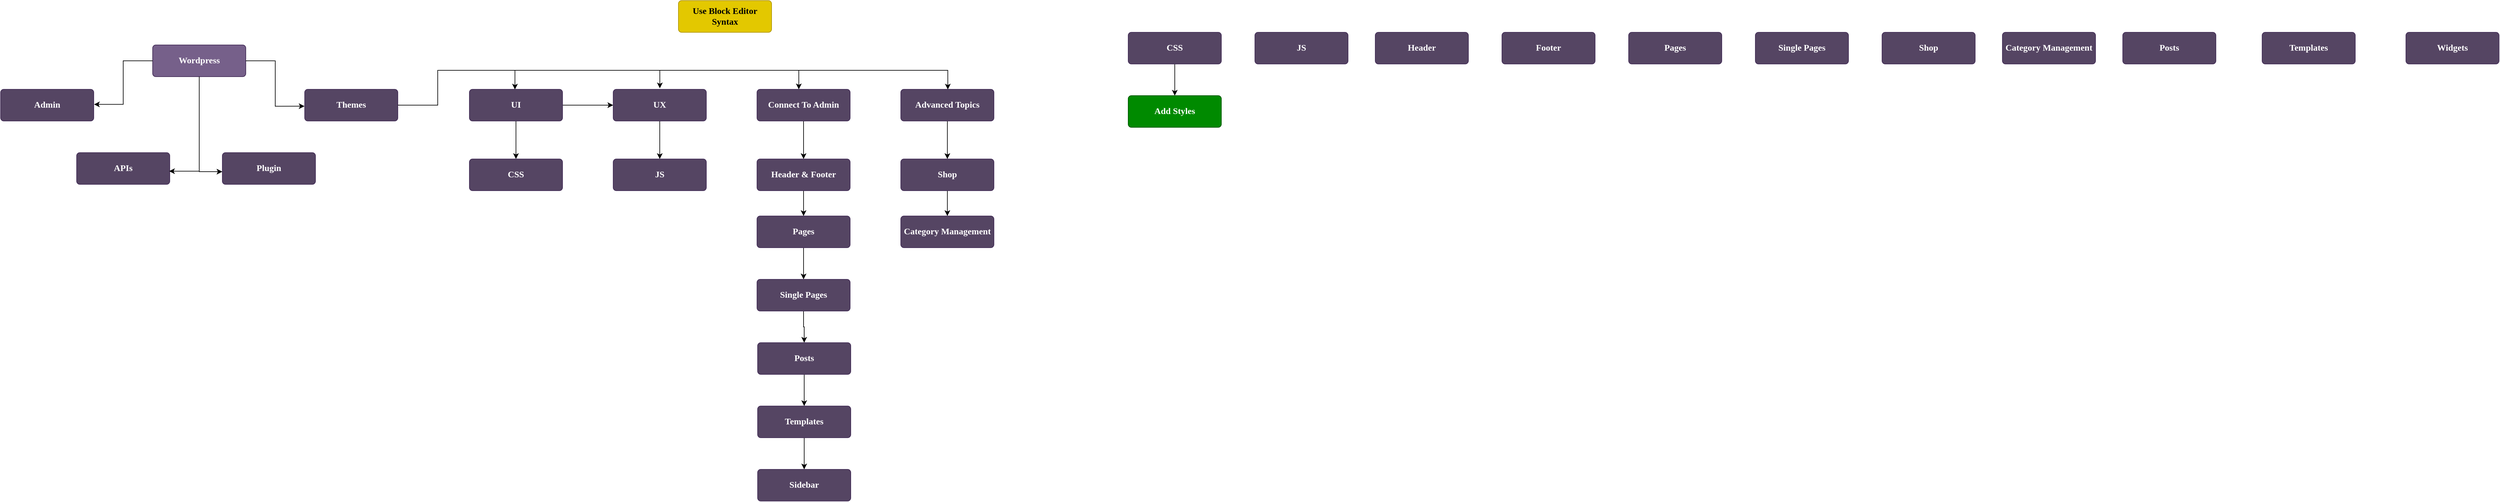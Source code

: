 <mxfile version="25.0.3">
  <diagram name="Page-1" id="QrzyZFwuSLCXhlCmugRZ">
    <mxGraphModel dx="1913" dy="1124" grid="1" gridSize="10" guides="1" tooltips="1" connect="1" arrows="1" fold="1" page="1" pageScale="1" pageWidth="850" pageHeight="1100" math="0" shadow="0">
      <root>
        <mxCell id="0" />
        <mxCell id="1" parent="0" />
        <mxCell id="Oc0uUHz0Iv2xXuUgYQCD-1" value="&lt;div style=&quot;forced-color-adjust: none;&quot;&gt;Wordpress&lt;/div&gt;" style="html=1;shadow=0;dashed=0;shape=mxgraph.bootstrap.rrect;rSize=5;strokeColor=#432D57;strokeWidth=1;fillColor=#76608a;fontColor=#ffffff;whiteSpace=wrap;align=center;verticalAlign=middle;spacingLeft=0;fontStyle=1;fontSize=14;spacing=5;rounded=1;glass=0;fillStyle=auto;fontFamily=Comic Sans MS;horizontal=1;textDirection=rtl;points=[];" vertex="1" parent="1">
          <mxGeometry x="320" y="90" width="147" height="50" as="geometry" />
        </mxCell>
        <mxCell id="Oc0uUHz0Iv2xXuUgYQCD-2" value="Themes" style="html=1;shadow=0;dashed=0;shape=mxgraph.bootstrap.rrect;rSize=5;strokeColor=#432D57;strokeWidth=1;fillColor=#554563;fontColor=#ffffff;whiteSpace=wrap;align=center;verticalAlign=middle;spacingLeft=0;fontStyle=1;fontSize=14;spacing=5;rounded=1;glass=0;fillStyle=auto;fontFamily=Comic Sans MS;horizontal=1;textDirection=rtl;points=[];" vertex="1" parent="1">
          <mxGeometry x="560" y="160" width="147" height="50" as="geometry" />
        </mxCell>
        <mxCell id="Oc0uUHz0Iv2xXuUgYQCD-4" value="&lt;div style=&quot;forced-color-adjust: none;&quot;&gt;Plugin&lt;/div&gt;" style="html=1;shadow=0;dashed=0;shape=mxgraph.bootstrap.rrect;rSize=5;strokeColor=#432D57;strokeWidth=1;fillColor=#554563;fontColor=#ffffff;whiteSpace=wrap;align=center;verticalAlign=middle;spacingLeft=0;fontStyle=1;fontSize=14;spacing=5;rounded=1;glass=0;fillStyle=auto;fontFamily=Comic Sans MS;horizontal=1;textDirection=rtl;points=[];" vertex="1" parent="1">
          <mxGeometry x="430" y="260" width="147" height="50" as="geometry" />
        </mxCell>
        <mxCell id="Oc0uUHz0Iv2xXuUgYQCD-8" value="&lt;div style=&quot;forced-color-adjust: none;&quot;&gt;APIs&lt;/div&gt;" style="html=1;shadow=0;dashed=0;shape=mxgraph.bootstrap.rrect;rSize=5;strokeColor=#432D57;strokeWidth=1;fillColor=#554563;fontColor=#ffffff;whiteSpace=wrap;align=center;verticalAlign=middle;spacingLeft=0;fontStyle=1;fontSize=14;spacing=5;rounded=1;glass=0;fillStyle=auto;fontFamily=Comic Sans MS;horizontal=1;textDirection=rtl;points=[];" vertex="1" parent="1">
          <mxGeometry x="200" y="260" width="147" height="50" as="geometry" />
        </mxCell>
        <mxCell id="Oc0uUHz0Iv2xXuUgYQCD-10" value="Admin" style="html=1;shadow=0;dashed=0;shape=mxgraph.bootstrap.rrect;rSize=5;strokeColor=#432D57;strokeWidth=1;fillColor=#554563;fontColor=#ffffff;whiteSpace=wrap;align=center;verticalAlign=middle;spacingLeft=0;fontStyle=1;fontSize=14;spacing=5;rounded=1;glass=0;fillStyle=auto;fontFamily=Comic Sans MS;horizontal=1;textDirection=rtl;points=[];" vertex="1" parent="1">
          <mxGeometry x="80" y="160" width="147" height="50" as="geometry" />
        </mxCell>
        <mxCell id="Oc0uUHz0Iv2xXuUgYQCD-12" style="edgeStyle=orthogonalEdgeStyle;rounded=0;orthogonalLoop=1;jettySize=auto;html=1;entryX=-0.002;entryY=0.533;entryDx=0;entryDy=0;entryPerimeter=0;" edge="1" parent="1" source="Oc0uUHz0Iv2xXuUgYQCD-1" target="Oc0uUHz0Iv2xXuUgYQCD-2">
          <mxGeometry relative="1" as="geometry" />
        </mxCell>
        <mxCell id="Oc0uUHz0Iv2xXuUgYQCD-13" style="edgeStyle=orthogonalEdgeStyle;rounded=0;orthogonalLoop=1;jettySize=auto;html=1;entryX=0;entryY=0.6;entryDx=0;entryDy=0;entryPerimeter=0;" edge="1" parent="1" source="Oc0uUHz0Iv2xXuUgYQCD-1" target="Oc0uUHz0Iv2xXuUgYQCD-4">
          <mxGeometry relative="1" as="geometry" />
        </mxCell>
        <mxCell id="Oc0uUHz0Iv2xXuUgYQCD-14" style="edgeStyle=orthogonalEdgeStyle;rounded=0;orthogonalLoop=1;jettySize=auto;html=1;entryX=0.993;entryY=0.585;entryDx=0;entryDy=0;entryPerimeter=0;" edge="1" parent="1" source="Oc0uUHz0Iv2xXuUgYQCD-1" target="Oc0uUHz0Iv2xXuUgYQCD-8">
          <mxGeometry relative="1" as="geometry" />
        </mxCell>
        <mxCell id="Oc0uUHz0Iv2xXuUgYQCD-15" style="edgeStyle=orthogonalEdgeStyle;rounded=0;orthogonalLoop=1;jettySize=auto;html=1;entryX=1.003;entryY=0.476;entryDx=0;entryDy=0;entryPerimeter=0;" edge="1" parent="1" source="Oc0uUHz0Iv2xXuUgYQCD-1" target="Oc0uUHz0Iv2xXuUgYQCD-10">
          <mxGeometry relative="1" as="geometry" />
        </mxCell>
        <mxCell id="Oc0uUHz0Iv2xXuUgYQCD-16" value="Use Block Editor Syntax" style="html=1;shadow=0;dashed=0;shape=mxgraph.bootstrap.rrect;rSize=5;strokeColor=#B09500;strokeWidth=1;fillColor=#e3c800;fontColor=#000000;whiteSpace=wrap;align=center;verticalAlign=middle;spacingLeft=0;fontStyle=1;fontSize=14;spacing=5;rounded=1;glass=0;fillStyle=auto;fontFamily=Comic Sans MS;horizontal=1;textDirection=rtl;points=[];" vertex="1" parent="1">
          <mxGeometry x="1150" y="20" width="147" height="50" as="geometry" />
        </mxCell>
        <mxCell id="Oc0uUHz0Iv2xXuUgYQCD-21" value="" style="edgeStyle=orthogonalEdgeStyle;rounded=0;orthogonalLoop=1;jettySize=auto;html=1;" edge="1" parent="1" source="Oc0uUHz0Iv2xXuUgYQCD-18" target="Oc0uUHz0Iv2xXuUgYQCD-20">
          <mxGeometry relative="1" as="geometry" />
        </mxCell>
        <mxCell id="Oc0uUHz0Iv2xXuUgYQCD-32" value="" style="edgeStyle=orthogonalEdgeStyle;rounded=0;orthogonalLoop=1;jettySize=auto;html=1;" edge="1" parent="1" source="Oc0uUHz0Iv2xXuUgYQCD-18" target="Oc0uUHz0Iv2xXuUgYQCD-31">
          <mxGeometry relative="1" as="geometry" />
        </mxCell>
        <mxCell id="Oc0uUHz0Iv2xXuUgYQCD-18" value="UI" style="html=1;shadow=0;dashed=0;shape=mxgraph.bootstrap.rrect;rSize=5;strokeColor=#432D57;strokeWidth=1;fillColor=#554563;fontColor=#ffffff;whiteSpace=wrap;align=center;verticalAlign=middle;spacingLeft=0;fontStyle=1;fontSize=14;spacing=5;rounded=1;glass=0;fillStyle=auto;fontFamily=Comic Sans MS;horizontal=1;textDirection=rtl;points=[];" vertex="1" parent="1">
          <mxGeometry x="820" y="160" width="147" height="50" as="geometry" />
        </mxCell>
        <mxCell id="Oc0uUHz0Iv2xXuUgYQCD-34" value="" style="edgeStyle=orthogonalEdgeStyle;rounded=0;orthogonalLoop=1;jettySize=auto;html=1;" edge="1" parent="1" source="Oc0uUHz0Iv2xXuUgYQCD-20" target="Oc0uUHz0Iv2xXuUgYQCD-33">
          <mxGeometry relative="1" as="geometry" />
        </mxCell>
        <mxCell id="Oc0uUHz0Iv2xXuUgYQCD-20" value="UX" style="html=1;shadow=0;dashed=0;shape=mxgraph.bootstrap.rrect;rSize=5;strokeColor=#432D57;strokeWidth=1;fillColor=#554563;fontColor=#ffffff;whiteSpace=wrap;align=center;verticalAlign=middle;spacingLeft=0;fontStyle=1;fontSize=14;spacing=5;rounded=1;glass=0;fillStyle=auto;fontFamily=Comic Sans MS;horizontal=1;textDirection=rtl;points=[];" vertex="1" parent="1">
          <mxGeometry x="1047" y="160" width="147" height="50" as="geometry" />
        </mxCell>
        <mxCell id="Oc0uUHz0Iv2xXuUgYQCD-44" value="" style="edgeStyle=orthogonalEdgeStyle;rounded=0;orthogonalLoop=1;jettySize=auto;html=1;" edge="1" parent="1" source="Oc0uUHz0Iv2xXuUgYQCD-22" target="Oc0uUHz0Iv2xXuUgYQCD-43">
          <mxGeometry relative="1" as="geometry" />
        </mxCell>
        <mxCell id="Oc0uUHz0Iv2xXuUgYQCD-22" value="Connect To Admin" style="html=1;shadow=0;dashed=0;shape=mxgraph.bootstrap.rrect;rSize=5;strokeColor=#432D57;strokeWidth=1;fillColor=#554563;fontColor=#ffffff;whiteSpace=wrap;align=center;verticalAlign=middle;spacingLeft=0;fontStyle=1;fontSize=14;spacing=5;rounded=1;glass=0;fillStyle=auto;fontFamily=Comic Sans MS;horizontal=1;textDirection=rtl;points=[];" vertex="1" parent="1">
          <mxGeometry x="1274" y="160" width="147" height="50" as="geometry" />
        </mxCell>
        <mxCell id="Oc0uUHz0Iv2xXuUgYQCD-36" value="" style="edgeStyle=orthogonalEdgeStyle;rounded=0;orthogonalLoop=1;jettySize=auto;html=1;" edge="1" parent="1" source="Oc0uUHz0Iv2xXuUgYQCD-24" target="Oc0uUHz0Iv2xXuUgYQCD-35">
          <mxGeometry relative="1" as="geometry" />
        </mxCell>
        <mxCell id="Oc0uUHz0Iv2xXuUgYQCD-24" value="Advanced Topics" style="html=1;shadow=0;dashed=0;shape=mxgraph.bootstrap.rrect;rSize=5;strokeColor=#432D57;strokeWidth=1;fillColor=#554563;fontColor=#ffffff;whiteSpace=wrap;align=center;verticalAlign=middle;spacingLeft=0;fontStyle=1;fontSize=14;spacing=5;rounded=1;glass=0;fillStyle=auto;fontFamily=Comic Sans MS;horizontal=1;textDirection=rtl;points=[];" vertex="1" parent="1">
          <mxGeometry x="1501" y="160" width="147" height="50" as="geometry" />
        </mxCell>
        <mxCell id="Oc0uUHz0Iv2xXuUgYQCD-26" style="edgeStyle=orthogonalEdgeStyle;rounded=0;orthogonalLoop=1;jettySize=auto;html=1;entryX=0.501;entryY=-0.032;entryDx=0;entryDy=0;entryPerimeter=0;" edge="1" parent="1" source="Oc0uUHz0Iv2xXuUgYQCD-2" target="Oc0uUHz0Iv2xXuUgYQCD-20">
          <mxGeometry relative="1" as="geometry">
            <Array as="points">
              <mxPoint x="770" y="185" />
              <mxPoint x="770" y="130" />
              <mxPoint x="1121" y="130" />
            </Array>
          </mxGeometry>
        </mxCell>
        <mxCell id="Oc0uUHz0Iv2xXuUgYQCD-27" style="edgeStyle=orthogonalEdgeStyle;rounded=0;orthogonalLoop=1;jettySize=auto;html=1;entryX=0.449;entryY=0;entryDx=0;entryDy=0;entryPerimeter=0;" edge="1" parent="1" source="Oc0uUHz0Iv2xXuUgYQCD-2" target="Oc0uUHz0Iv2xXuUgYQCD-22">
          <mxGeometry relative="1" as="geometry">
            <Array as="points">
              <mxPoint x="770" y="185" />
              <mxPoint x="770" y="130" />
              <mxPoint x="1340" y="130" />
            </Array>
          </mxGeometry>
        </mxCell>
        <mxCell id="Oc0uUHz0Iv2xXuUgYQCD-28" style="edgeStyle=orthogonalEdgeStyle;rounded=0;orthogonalLoop=1;jettySize=auto;html=1;entryX=0.505;entryY=0.006;entryDx=0;entryDy=0;entryPerimeter=0;" edge="1" parent="1" source="Oc0uUHz0Iv2xXuUgYQCD-2" target="Oc0uUHz0Iv2xXuUgYQCD-24">
          <mxGeometry relative="1" as="geometry">
            <Array as="points">
              <mxPoint x="770" y="185" />
              <mxPoint x="770" y="130" />
              <mxPoint x="1575" y="130" />
            </Array>
          </mxGeometry>
        </mxCell>
        <mxCell id="Oc0uUHz0Iv2xXuUgYQCD-30" style="edgeStyle=orthogonalEdgeStyle;rounded=0;orthogonalLoop=1;jettySize=auto;html=1;entryX=0.489;entryY=0.006;entryDx=0;entryDy=0;entryPerimeter=0;" edge="1" parent="1" source="Oc0uUHz0Iv2xXuUgYQCD-2" target="Oc0uUHz0Iv2xXuUgYQCD-18">
          <mxGeometry relative="1" as="geometry">
            <Array as="points">
              <mxPoint x="770" y="185" />
              <mxPoint x="770" y="130" />
              <mxPoint x="892" y="130" />
            </Array>
          </mxGeometry>
        </mxCell>
        <mxCell id="Oc0uUHz0Iv2xXuUgYQCD-31" value="CSS" style="html=1;shadow=0;dashed=0;shape=mxgraph.bootstrap.rrect;rSize=5;strokeColor=#432D57;strokeWidth=1;fillColor=#554563;fontColor=#ffffff;whiteSpace=wrap;align=center;verticalAlign=middle;spacingLeft=0;fontStyle=1;fontSize=14;spacing=5;rounded=1;glass=0;fillStyle=auto;fontFamily=Comic Sans MS;horizontal=1;textDirection=rtl;points=[];" vertex="1" parent="1">
          <mxGeometry x="820" y="270" width="147" height="50" as="geometry" />
        </mxCell>
        <mxCell id="Oc0uUHz0Iv2xXuUgYQCD-33" value="JS" style="html=1;shadow=0;dashed=0;shape=mxgraph.bootstrap.rrect;rSize=5;strokeColor=#432D57;strokeWidth=1;fillColor=#554563;fontColor=#ffffff;whiteSpace=wrap;align=center;verticalAlign=middle;spacingLeft=0;fontStyle=1;fontSize=14;spacing=5;rounded=1;glass=0;fillStyle=auto;fontFamily=Comic Sans MS;horizontal=1;textDirection=rtl;points=[];" vertex="1" parent="1">
          <mxGeometry x="1047" y="270" width="147" height="50" as="geometry" />
        </mxCell>
        <mxCell id="Oc0uUHz0Iv2xXuUgYQCD-47" value="" style="edgeStyle=orthogonalEdgeStyle;rounded=0;orthogonalLoop=1;jettySize=auto;html=1;" edge="1" parent="1" source="Oc0uUHz0Iv2xXuUgYQCD-35" target="Oc0uUHz0Iv2xXuUgYQCD-46">
          <mxGeometry relative="1" as="geometry" />
        </mxCell>
        <mxCell id="Oc0uUHz0Iv2xXuUgYQCD-35" value="Shop" style="html=1;shadow=0;dashed=0;shape=mxgraph.bootstrap.rrect;rSize=5;strokeColor=#432D57;strokeWidth=1;fillColor=#554563;fontColor=#ffffff;whiteSpace=wrap;align=center;verticalAlign=middle;spacingLeft=0;fontStyle=1;fontSize=14;spacing=5;rounded=1;glass=0;fillStyle=auto;fontFamily=Comic Sans MS;horizontal=1;textDirection=rtl;points=[];" vertex="1" parent="1">
          <mxGeometry x="1501" y="270" width="147" height="50" as="geometry" />
        </mxCell>
        <mxCell id="Oc0uUHz0Iv2xXuUgYQCD-53" value="" style="edgeStyle=orthogonalEdgeStyle;rounded=0;orthogonalLoop=1;jettySize=auto;html=1;" edge="1" parent="1" source="Oc0uUHz0Iv2xXuUgYQCD-37" target="Oc0uUHz0Iv2xXuUgYQCD-52">
          <mxGeometry relative="1" as="geometry" />
        </mxCell>
        <mxCell id="Oc0uUHz0Iv2xXuUgYQCD-37" value="Pages" style="html=1;shadow=0;dashed=0;shape=mxgraph.bootstrap.rrect;rSize=5;strokeColor=#432D57;strokeWidth=1;fillColor=#554563;fontColor=#ffffff;whiteSpace=wrap;align=center;verticalAlign=middle;spacingLeft=0;fontStyle=1;fontSize=14;spacing=5;rounded=1;glass=0;fillStyle=auto;fontFamily=Comic Sans MS;horizontal=1;textDirection=rtl;points=[];" vertex="1" parent="1">
          <mxGeometry x="1274" y="360" width="147" height="50" as="geometry" />
        </mxCell>
        <mxCell id="Oc0uUHz0Iv2xXuUgYQCD-42" value="" style="edgeStyle=orthogonalEdgeStyle;rounded=0;orthogonalLoop=1;jettySize=auto;html=1;" edge="1" parent="1" source="Oc0uUHz0Iv2xXuUgYQCD-39" target="Oc0uUHz0Iv2xXuUgYQCD-41">
          <mxGeometry relative="1" as="geometry" />
        </mxCell>
        <mxCell id="Oc0uUHz0Iv2xXuUgYQCD-39" value="Posts" style="html=1;shadow=0;dashed=0;shape=mxgraph.bootstrap.rrect;rSize=5;strokeColor=#432D57;strokeWidth=1;fillColor=#554563;fontColor=#ffffff;whiteSpace=wrap;align=center;verticalAlign=middle;spacingLeft=0;fontStyle=1;fontSize=14;spacing=5;rounded=1;glass=0;fillStyle=auto;fontFamily=Comic Sans MS;horizontal=1;textDirection=rtl;points=[];" vertex="1" parent="1">
          <mxGeometry x="1275" y="560" width="147" height="50" as="geometry" />
        </mxCell>
        <mxCell id="Oc0uUHz0Iv2xXuUgYQCD-51" value="" style="edgeStyle=orthogonalEdgeStyle;rounded=0;orthogonalLoop=1;jettySize=auto;html=1;" edge="1" parent="1" source="Oc0uUHz0Iv2xXuUgYQCD-41" target="Oc0uUHz0Iv2xXuUgYQCD-50">
          <mxGeometry relative="1" as="geometry" />
        </mxCell>
        <mxCell id="Oc0uUHz0Iv2xXuUgYQCD-41" value="Templates" style="html=1;shadow=0;dashed=0;shape=mxgraph.bootstrap.rrect;rSize=5;strokeColor=#432D57;strokeWidth=1;fillColor=#554563;fontColor=#ffffff;whiteSpace=wrap;align=center;verticalAlign=middle;spacingLeft=0;fontStyle=1;fontSize=14;spacing=5;rounded=1;glass=0;fillStyle=auto;fontFamily=Comic Sans MS;horizontal=1;textDirection=rtl;points=[];" vertex="1" parent="1">
          <mxGeometry x="1275" y="660" width="147" height="50" as="geometry" />
        </mxCell>
        <mxCell id="Oc0uUHz0Iv2xXuUgYQCD-45" style="edgeStyle=orthogonalEdgeStyle;rounded=0;orthogonalLoop=1;jettySize=auto;html=1;" edge="1" parent="1" source="Oc0uUHz0Iv2xXuUgYQCD-43" target="Oc0uUHz0Iv2xXuUgYQCD-37">
          <mxGeometry relative="1" as="geometry" />
        </mxCell>
        <mxCell id="Oc0uUHz0Iv2xXuUgYQCD-43" value="Header &amp;amp; Footer" style="html=1;shadow=0;dashed=0;shape=mxgraph.bootstrap.rrect;rSize=5;strokeColor=#432D57;strokeWidth=1;fillColor=#554563;fontColor=#ffffff;whiteSpace=wrap;align=center;verticalAlign=middle;spacingLeft=0;fontStyle=1;fontSize=14;spacing=5;rounded=1;glass=0;fillStyle=auto;fontFamily=Comic Sans MS;horizontal=1;textDirection=rtl;points=[];" vertex="1" parent="1">
          <mxGeometry x="1274" y="270" width="147" height="50" as="geometry" />
        </mxCell>
        <mxCell id="Oc0uUHz0Iv2xXuUgYQCD-46" value="Category Management" style="html=1;shadow=0;dashed=0;shape=mxgraph.bootstrap.rrect;rSize=5;strokeColor=#432D57;strokeWidth=1;fillColor=#554563;fontColor=#ffffff;whiteSpace=wrap;align=center;verticalAlign=middle;spacingLeft=0;fontStyle=1;fontSize=14;spacing=5;rounded=1;glass=0;fillStyle=auto;fontFamily=Comic Sans MS;horizontal=1;textDirection=rtl;points=[];" vertex="1" parent="1">
          <mxGeometry x="1501" y="360" width="147" height="50" as="geometry" />
        </mxCell>
        <mxCell id="Oc0uUHz0Iv2xXuUgYQCD-50" value="Sidebar" style="html=1;shadow=0;dashed=0;shape=mxgraph.bootstrap.rrect;rSize=5;strokeColor=#432D57;strokeWidth=1;fillColor=#554563;fontColor=#ffffff;whiteSpace=wrap;align=center;verticalAlign=middle;spacingLeft=0;fontStyle=1;fontSize=14;spacing=5;rounded=1;glass=0;fillStyle=auto;fontFamily=Comic Sans MS;horizontal=1;textDirection=rtl;points=[];" vertex="1" parent="1">
          <mxGeometry x="1275" y="760" width="147" height="50" as="geometry" />
        </mxCell>
        <mxCell id="Oc0uUHz0Iv2xXuUgYQCD-54" style="edgeStyle=orthogonalEdgeStyle;rounded=0;orthogonalLoop=1;jettySize=auto;html=1;" edge="1" parent="1" source="Oc0uUHz0Iv2xXuUgYQCD-52" target="Oc0uUHz0Iv2xXuUgYQCD-39">
          <mxGeometry relative="1" as="geometry" />
        </mxCell>
        <mxCell id="Oc0uUHz0Iv2xXuUgYQCD-52" value="Single Pages" style="html=1;shadow=0;dashed=0;shape=mxgraph.bootstrap.rrect;rSize=5;strokeColor=#432D57;strokeWidth=1;fillColor=#554563;fontColor=#ffffff;whiteSpace=wrap;align=center;verticalAlign=middle;spacingLeft=0;fontStyle=1;fontSize=14;spacing=5;rounded=1;glass=0;fillStyle=auto;fontFamily=Comic Sans MS;horizontal=1;textDirection=rtl;points=[];" vertex="1" parent="1">
          <mxGeometry x="1274" y="460" width="147" height="50" as="geometry" />
        </mxCell>
        <mxCell id="Oc0uUHz0Iv2xXuUgYQCD-72" value="" style="edgeStyle=orthogonalEdgeStyle;rounded=0;orthogonalLoop=1;jettySize=auto;html=1;" edge="1" parent="1" source="Oc0uUHz0Iv2xXuUgYQCD-55" target="Oc0uUHz0Iv2xXuUgYQCD-71">
          <mxGeometry relative="1" as="geometry" />
        </mxCell>
        <mxCell id="Oc0uUHz0Iv2xXuUgYQCD-55" value="CSS" style="html=1;shadow=0;dashed=0;shape=mxgraph.bootstrap.rrect;rSize=5;strokeColor=#432D57;strokeWidth=1;fillColor=#554563;fontColor=#ffffff;whiteSpace=wrap;align=center;verticalAlign=middle;spacingLeft=0;fontStyle=1;fontSize=14;spacing=5;rounded=1;glass=0;fillStyle=auto;fontFamily=Comic Sans MS;horizontal=1;textDirection=rtl;points=[];" vertex="1" parent="1">
          <mxGeometry x="1860" y="70" width="147" height="50" as="geometry" />
        </mxCell>
        <mxCell id="Oc0uUHz0Iv2xXuUgYQCD-56" value="JS" style="html=1;shadow=0;dashed=0;shape=mxgraph.bootstrap.rrect;rSize=5;strokeColor=#432D57;strokeWidth=1;fillColor=#554563;fontColor=#ffffff;whiteSpace=wrap;align=center;verticalAlign=middle;spacingLeft=0;fontStyle=1;fontSize=14;spacing=5;rounded=1;glass=0;fillStyle=auto;fontFamily=Comic Sans MS;horizontal=1;textDirection=rtl;points=[];" vertex="1" parent="1">
          <mxGeometry x="2060" y="70" width="147" height="50" as="geometry" />
        </mxCell>
        <mxCell id="Oc0uUHz0Iv2xXuUgYQCD-57" value="Header" style="html=1;shadow=0;dashed=0;shape=mxgraph.bootstrap.rrect;rSize=5;strokeColor=#432D57;strokeWidth=1;fillColor=#554563;fontColor=#ffffff;whiteSpace=wrap;align=center;verticalAlign=middle;spacingLeft=0;fontStyle=1;fontSize=14;spacing=5;rounded=1;glass=0;fillStyle=auto;fontFamily=Comic Sans MS;horizontal=1;textDirection=rtl;points=[];" vertex="1" parent="1">
          <mxGeometry x="2250" y="70" width="147" height="50" as="geometry" />
        </mxCell>
        <mxCell id="Oc0uUHz0Iv2xXuUgYQCD-58" value="Footer" style="html=1;shadow=0;dashed=0;shape=mxgraph.bootstrap.rrect;rSize=5;strokeColor=#432D57;strokeWidth=1;fillColor=#554563;fontColor=#ffffff;whiteSpace=wrap;align=center;verticalAlign=middle;spacingLeft=0;fontStyle=1;fontSize=14;spacing=5;rounded=1;glass=0;fillStyle=auto;fontFamily=Comic Sans MS;horizontal=1;textDirection=rtl;points=[];" vertex="1" parent="1">
          <mxGeometry x="2450" y="70" width="147" height="50" as="geometry" />
        </mxCell>
        <mxCell id="Oc0uUHz0Iv2xXuUgYQCD-59" value="Pages" style="html=1;shadow=0;dashed=0;shape=mxgraph.bootstrap.rrect;rSize=5;strokeColor=#432D57;strokeWidth=1;fillColor=#554563;fontColor=#ffffff;whiteSpace=wrap;align=center;verticalAlign=middle;spacingLeft=0;fontStyle=1;fontSize=14;spacing=5;rounded=1;glass=0;fillStyle=auto;fontFamily=Comic Sans MS;horizontal=1;textDirection=rtl;points=[];" vertex="1" parent="1">
          <mxGeometry x="2650" y="70" width="147" height="50" as="geometry" />
        </mxCell>
        <mxCell id="Oc0uUHz0Iv2xXuUgYQCD-60" value="Single Pages" style="html=1;shadow=0;dashed=0;shape=mxgraph.bootstrap.rrect;rSize=5;strokeColor=#432D57;strokeWidth=1;fillColor=#554563;fontColor=#ffffff;whiteSpace=wrap;align=center;verticalAlign=middle;spacingLeft=0;fontStyle=1;fontSize=14;spacing=5;rounded=1;glass=0;fillStyle=auto;fontFamily=Comic Sans MS;horizontal=1;textDirection=rtl;points=[];" vertex="1" parent="1">
          <mxGeometry x="2850" y="70" width="147" height="50" as="geometry" />
        </mxCell>
        <mxCell id="Oc0uUHz0Iv2xXuUgYQCD-66" value="Posts" style="html=1;shadow=0;dashed=0;shape=mxgraph.bootstrap.rrect;rSize=5;strokeColor=#432D57;strokeWidth=1;fillColor=#554563;fontColor=#ffffff;whiteSpace=wrap;align=center;verticalAlign=middle;spacingLeft=0;fontStyle=1;fontSize=14;spacing=5;rounded=1;glass=0;fillStyle=auto;fontFamily=Comic Sans MS;horizontal=1;textDirection=rtl;points=[];" vertex="1" parent="1">
          <mxGeometry x="3430" y="70" width="147" height="50" as="geometry" />
        </mxCell>
        <mxCell id="Oc0uUHz0Iv2xXuUgYQCD-67" value="Templates" style="html=1;shadow=0;dashed=0;shape=mxgraph.bootstrap.rrect;rSize=5;strokeColor=#432D57;strokeWidth=1;fillColor=#554563;fontColor=#ffffff;whiteSpace=wrap;align=center;verticalAlign=middle;spacingLeft=0;fontStyle=1;fontSize=14;spacing=5;rounded=1;glass=0;fillStyle=auto;fontFamily=Comic Sans MS;horizontal=1;textDirection=rtl;points=[];" vertex="1" parent="1">
          <mxGeometry x="3650" y="70" width="147" height="50" as="geometry" />
        </mxCell>
        <mxCell id="Oc0uUHz0Iv2xXuUgYQCD-68" value="Widgets" style="html=1;shadow=0;dashed=0;shape=mxgraph.bootstrap.rrect;rSize=5;strokeColor=#432D57;strokeWidth=1;fillColor=#554563;fontColor=#ffffff;whiteSpace=wrap;align=center;verticalAlign=middle;spacingLeft=0;fontStyle=1;fontSize=14;spacing=5;rounded=1;glass=0;fillStyle=auto;fontFamily=Comic Sans MS;horizontal=1;textDirection=rtl;points=[];" vertex="1" parent="1">
          <mxGeometry x="3877" y="70" width="147" height="50" as="geometry" />
        </mxCell>
        <mxCell id="Oc0uUHz0Iv2xXuUgYQCD-69" value="Shop" style="html=1;shadow=0;dashed=0;shape=mxgraph.bootstrap.rrect;rSize=5;strokeColor=#432D57;strokeWidth=1;fillColor=#554563;fontColor=#ffffff;whiteSpace=wrap;align=center;verticalAlign=middle;spacingLeft=0;fontStyle=1;fontSize=14;spacing=5;rounded=1;glass=0;fillStyle=auto;fontFamily=Comic Sans MS;horizontal=1;textDirection=rtl;points=[];" vertex="1" parent="1">
          <mxGeometry x="3050" y="70" width="147" height="50" as="geometry" />
        </mxCell>
        <mxCell id="Oc0uUHz0Iv2xXuUgYQCD-70" value="Category Management" style="html=1;shadow=0;dashed=0;shape=mxgraph.bootstrap.rrect;rSize=5;strokeColor=#432D57;strokeWidth=1;fillColor=#554563;fontColor=#ffffff;whiteSpace=wrap;align=center;verticalAlign=middle;spacingLeft=0;fontStyle=1;fontSize=14;spacing=5;rounded=1;glass=0;fillStyle=auto;fontFamily=Comic Sans MS;horizontal=1;textDirection=rtl;points=[];" vertex="1" parent="1">
          <mxGeometry x="3240" y="70" width="147" height="50" as="geometry" />
        </mxCell>
        <mxCell id="Oc0uUHz0Iv2xXuUgYQCD-71" value="Add Styles" style="html=1;shadow=0;dashed=0;shape=mxgraph.bootstrap.rrect;rSize=5;strokeColor=#005700;strokeWidth=1;fillColor=#008a00;fontColor=#ffffff;whiteSpace=wrap;align=center;verticalAlign=middle;spacingLeft=0;fontStyle=1;fontSize=14;spacing=5;rounded=1;glass=0;fillStyle=auto;fontFamily=Comic Sans MS;horizontal=1;textDirection=rtl;points=[];" vertex="1" parent="1">
          <mxGeometry x="1860" y="170" width="147" height="50" as="geometry" />
        </mxCell>
      </root>
    </mxGraphModel>
  </diagram>
</mxfile>

